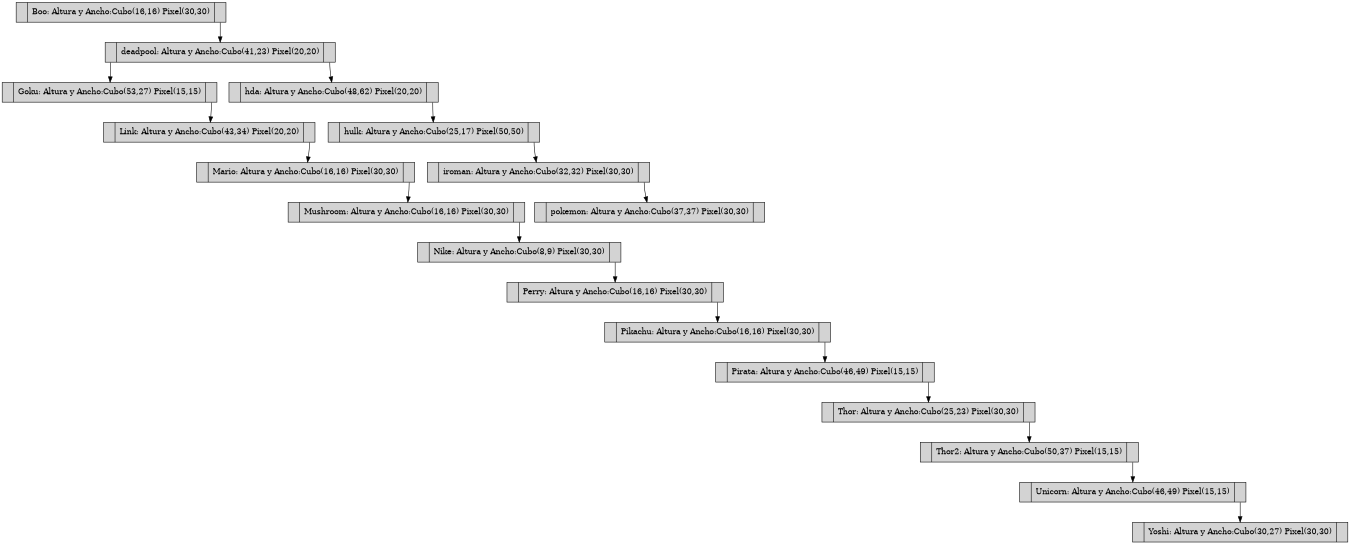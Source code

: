 digraph GraficaARBOL { 
size="9,9" 
rankdir=TB 
node[shape=record,style=filled]
"Boo"[label ="<C0>|<C1>Boo: Altura y Ancho:Cubo(16,16) Pixel(30,30)|<C2>"]; 
"deadpool"[label ="<C0>|<C1>deadpool: Altura y Ancho:Cubo(41,23) Pixel(20,20)|<C2>"]; 
"Goku"[label ="<C0>|<C1>Goku: Altura y Ancho:Cubo(53,27) Pixel(15,15)|<C2>"]; 
"Link"[label ="<C0>|<C1>Link: Altura y Ancho:Cubo(43,34) Pixel(20,20)|<C2>"]; 
"Mario"[label ="<C0>|<C1>Mario: Altura y Ancho:Cubo(16,16) Pixel(30,30)|<C2>"]; 
"Mushroom"[label ="<C0>|<C1>Mushroom: Altura y Ancho:Cubo(16,16) Pixel(30,30)|<C2>"]; 
"Nike"[label ="<C0>|<C1>Nike: Altura y Ancho:Cubo(8,9) Pixel(30,30)|<C2>"]; 
"Perry"[label ="<C0>|<C1>Perry: Altura y Ancho:Cubo(16,16) Pixel(30,30)|<C2>"]; 
"Pikachu"[label ="<C0>|<C1>Pikachu: Altura y Ancho:Cubo(16,16) Pixel(30,30)|<C2>"]; 
"Pirata"[label ="<C0>|<C1>Pirata: Altura y Ancho:Cubo(46,49) Pixel(15,15)|<C2>"]; 
"Thor"[label ="<C0>|<C1>Thor: Altura y Ancho:Cubo(25,23) Pixel(30,30)|<C2>"]; 
"Thor2"[label ="<C0>|<C1>Thor2: Altura y Ancho:Cubo(50,37) Pixel(15,15)|<C2>"]; 
"Unicorn"[label ="<C0>|<C1>Unicorn: Altura y Ancho:Cubo(46,49) Pixel(15,15)|<C2>"]; 
"Yoshi"[label ="<C0>|<C1>Yoshi: Altura y Ancho:Cubo(30,27) Pixel(30,30)|<C2>"]; 
"Unicorn":C2->"Yoshi"; 
"Thor2":C2->"Unicorn"; 
"Thor":C2->"Thor2"; 
"Pirata":C2->"Thor"; 
"Pikachu":C2->"Pirata"; 
"Perry":C2->"Pikachu"; 
"Nike":C2->"Perry"; 
"Mushroom":C2->"Nike"; 
"Mario":C2->"Mushroom"; 
"Link":C2->"Mario"; 
"Goku":C2->"Link"; 
"deadpool":C0->"Goku"; 
"hda"[label ="<C0>|<C1>hda: Altura y Ancho:Cubo(48,62) Pixel(20,20)|<C2>"]; 
"hulk"[label ="<C0>|<C1>hulk: Altura y Ancho:Cubo(25,17) Pixel(50,50)|<C2>"]; 
"iroman"[label ="<C0>|<C1>iroman: Altura y Ancho:Cubo(32,32) Pixel(30,30)|<C2>"]; 
"pokemon"[label ="<C0>|<C1>pokemon: Altura y Ancho:Cubo(37,37) Pixel(30,30)|<C2>"]; 
"iroman":C2->"pokemon"; 
"hulk":C2->"iroman"; 
"hda":C2->"hulk"; 
"deadpool":C2->"hda"; 
"Boo":C2->"deadpool"; 
}